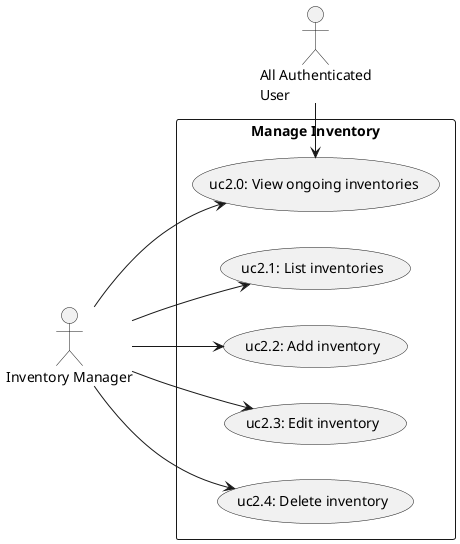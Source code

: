 
@startuml uc2_inventory.png

   ' Manage inventory
   ' ----------------

   left to right direction
   actor "Inventory Manager" as Inventory
   actor "All Authenticated\nUser" as User


   rectangle "Manage Inventory" {
      (uc2.0: View ongoing inventories)  as (uc2.0)
      (uc2.1: List inventories)  as (uc2.1)
      (uc2.2: Add inventory)    as (uc2.2)
      (uc2.3: Edit inventory) as (uc2.3)
      (uc2.4: Delete inventory) as (uc2.4)

      Inventory --> (uc2.0)
      Inventory --> (uc2.1)
      Inventory --> (uc2.2)
      Inventory --> (uc2.3)
      Inventory --> (uc2.4)

      User  -left-> (uc2.0)

   }
   

@enduml

